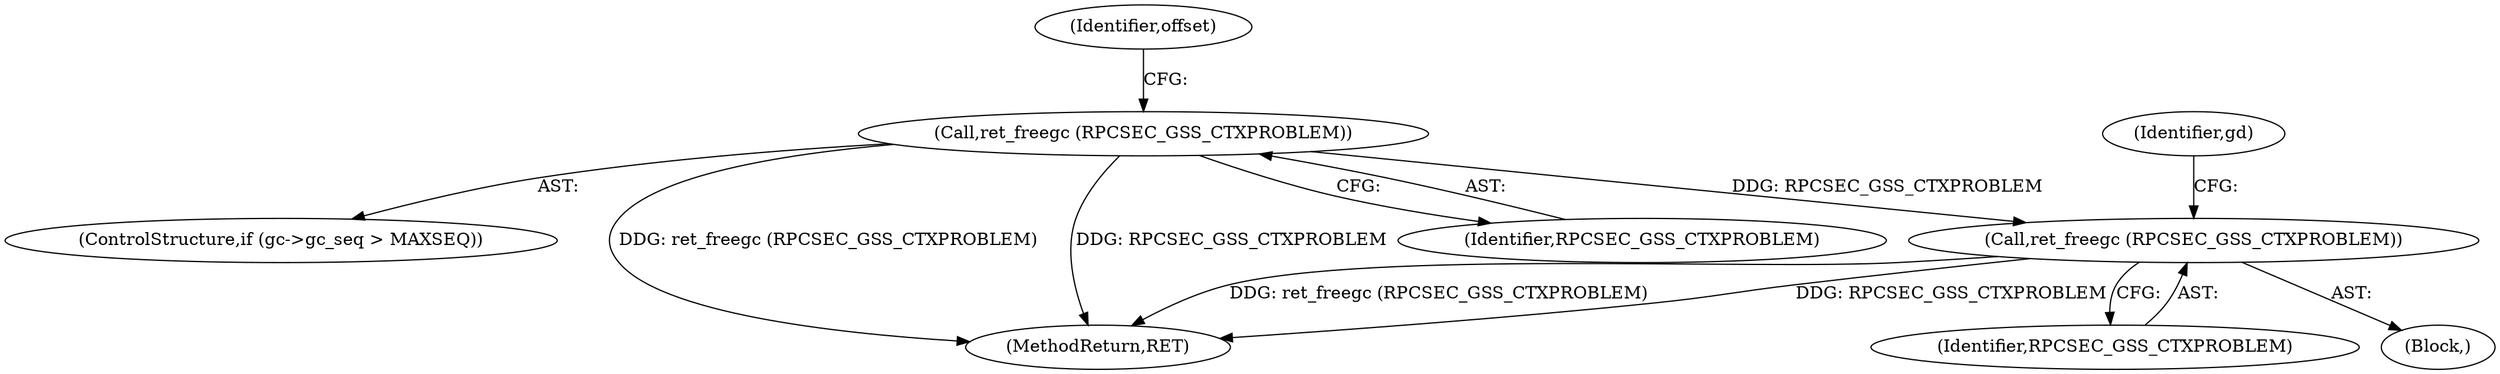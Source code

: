 digraph "0_krb5_5bb8a6b9c9eb8dd22bc9526751610aaa255ead9c@API" {
"1000385" [label="(Call,ret_freegc (RPCSEC_GSS_CTXPROBLEM))"];
"1000328" [label="(Call,ret_freegc (RPCSEC_GSS_CTXPROBLEM))"];
"1000328" [label="(Call,ret_freegc (RPCSEC_GSS_CTXPROBLEM))"];
"1000322" [label="(ControlStructure,if (gc->gc_seq > MAXSEQ))"];
"1000380" [label="(Block,)"];
"1000389" [label="(Identifier,gd)"];
"1000616" [label="(MethodReturn,RET)"];
"1000333" [label="(Identifier,offset)"];
"1000385" [label="(Call,ret_freegc (RPCSEC_GSS_CTXPROBLEM))"];
"1000329" [label="(Identifier,RPCSEC_GSS_CTXPROBLEM)"];
"1000386" [label="(Identifier,RPCSEC_GSS_CTXPROBLEM)"];
"1000385" -> "1000380"  [label="AST: "];
"1000385" -> "1000386"  [label="CFG: "];
"1000386" -> "1000385"  [label="AST: "];
"1000389" -> "1000385"  [label="CFG: "];
"1000385" -> "1000616"  [label="DDG: RPCSEC_GSS_CTXPROBLEM"];
"1000385" -> "1000616"  [label="DDG: ret_freegc (RPCSEC_GSS_CTXPROBLEM)"];
"1000328" -> "1000385"  [label="DDG: RPCSEC_GSS_CTXPROBLEM"];
"1000328" -> "1000322"  [label="AST: "];
"1000328" -> "1000329"  [label="CFG: "];
"1000329" -> "1000328"  [label="AST: "];
"1000333" -> "1000328"  [label="CFG: "];
"1000328" -> "1000616"  [label="DDG: ret_freegc (RPCSEC_GSS_CTXPROBLEM)"];
"1000328" -> "1000616"  [label="DDG: RPCSEC_GSS_CTXPROBLEM"];
}
